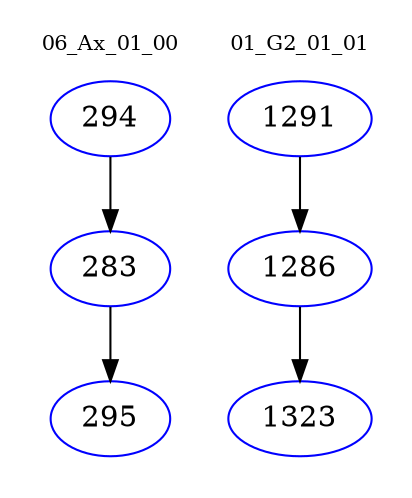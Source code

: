 digraph{
subgraph cluster_0 {
color = white
label = "06_Ax_01_00";
fontsize=10;
T0_294 [label="294", color="blue"]
T0_294 -> T0_283 [color="black"]
T0_283 [label="283", color="blue"]
T0_283 -> T0_295 [color="black"]
T0_295 [label="295", color="blue"]
}
subgraph cluster_1 {
color = white
label = "01_G2_01_01";
fontsize=10;
T1_1291 [label="1291", color="blue"]
T1_1291 -> T1_1286 [color="black"]
T1_1286 [label="1286", color="blue"]
T1_1286 -> T1_1323 [color="black"]
T1_1323 [label="1323", color="blue"]
}
}
